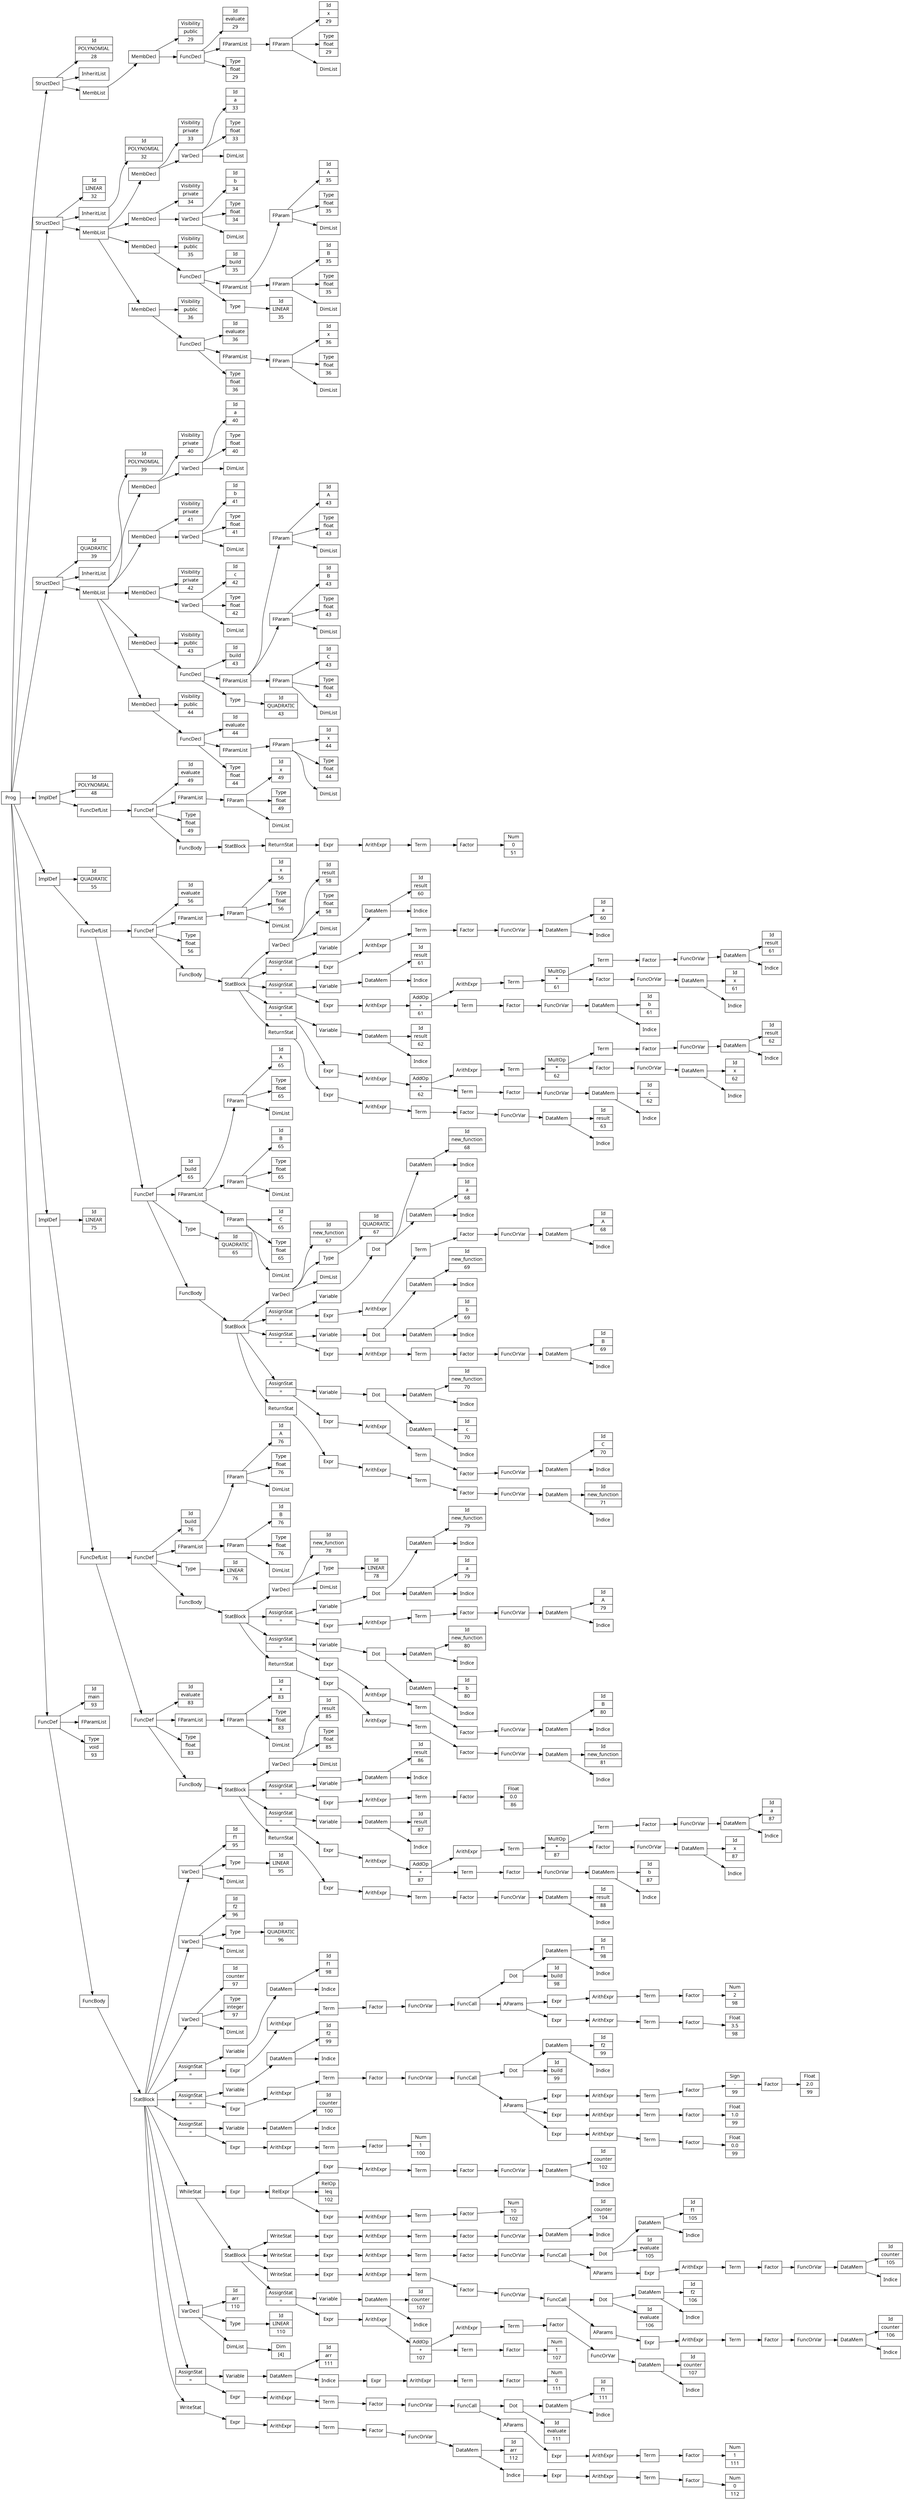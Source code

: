 digraph AST {
node [shape=record];
node [fontname=Sans];charset="UTF-8" splines=true splines=spline rankdir =LR
1240 -> 590 -> 577;
577[label="Id | POLYNOMIAL | 28"]
590 -> 578;
578[label="InheritList"]
590 -> 589 -> 588 -> 579;
579[label="Visibility | public | 29"]
588 -> 587 -> 580;
580[label="Id | evaluate | 29"]
587 -> 585 -> 584 -> 581;
581[label="Id | x | 29"]
584 -> 582;
582[label="Type | float | 29"]
584 -> 583;
583[label="DimList"]
584[label="FParam"];
585[label="FParamList"];
587 -> 586;
586[label="Type | float | 29"]
587[label="FuncDecl"];
588[label="MembDecl"];
589[label="MembList"];
590[label="StructDecl"];
1240 -> 632 -> 591;
591[label="Id | LINEAR | 32"]
632 -> 593 -> 592;
592[label="Id | POLYNOMIAL | 32"]
593[label="InheritList"];
632 -> 631 -> 599 -> 594;
594[label="Visibility | private | 33"]
599 -> 598 -> 595;
595[label="Id | a | 33"]
598 -> 596;
596[label="Type | float | 33"]
598 -> 597;
597[label="DimList"]
598[label="VarDecl"];
599[label="MembDecl"];
631 -> 605 -> 600;
600[label="Visibility | private | 34"]
605 -> 604 -> 601;
601[label="Id | b | 34"]
604 -> 602;
602[label="Type | float | 34"]
604 -> 603;
603[label="DimList"]
604[label="VarDecl"];
605[label="MembDecl"];
631 -> 620 -> 606;
606[label="Visibility | public | 35"]
620 -> 619 -> 607;
607[label="Id | build | 35"]
619 -> 616 -> 611 -> 608;
608[label="Id | A | 35"]
611 -> 609;
609[label="Type | float | 35"]
611 -> 610;
610[label="DimList"]
611[label="FParam"];
616 -> 615 -> 612;
612[label="Id | B | 35"]
615 -> 613;
613[label="Type | float | 35"]
615 -> 614;
614[label="DimList"]
615[label="FParam"];
616[label="FParamList"];
619 -> 618 -> 617;
617[label="Id | LINEAR | 35"]
618[label="Type"];
619[label="FuncDecl"];
620[label="MembDecl"];
631 -> 630 -> 621;
621[label="Visibility | public | 36"]
630 -> 629 -> 622;
622[label="Id | evaluate | 36"]
629 -> 627 -> 626 -> 623;
623[label="Id | x | 36"]
626 -> 624;
624[label="Type | float | 36"]
626 -> 625;
625[label="DimList"]
626[label="FParam"];
627[label="FParamList"];
629 -> 628;
628[label="Type | float | 36"]
629[label="FuncDecl"];
630[label="MembDecl"];
631[label="MembList"];
632[label="StructDecl"];
1240 -> 684 -> 633;
633[label="Id | QUADRATIC | 39"]
684 -> 635 -> 634;
634[label="Id | POLYNOMIAL | 39"]
635[label="InheritList"];
684 -> 683 -> 641 -> 636;
636[label="Visibility | private | 40"]
641 -> 640 -> 637;
637[label="Id | a | 40"]
640 -> 638;
638[label="Type | float | 40"]
640 -> 639;
639[label="DimList"]
640[label="VarDecl"];
641[label="MembDecl"];
683 -> 647 -> 642;
642[label="Visibility | private | 41"]
647 -> 646 -> 643;
643[label="Id | b | 41"]
646 -> 644;
644[label="Type | float | 41"]
646 -> 645;
645[label="DimList"]
646[label="VarDecl"];
647[label="MembDecl"];
683 -> 653 -> 648;
648[label="Visibility | private | 42"]
653 -> 652 -> 649;
649[label="Id | c | 42"]
652 -> 650;
650[label="Type | float | 42"]
652 -> 651;
651[label="DimList"]
652[label="VarDecl"];
653[label="MembDecl"];
683 -> 672 -> 654;
654[label="Visibility | public | 43"]
672 -> 671 -> 655;
655[label="Id | build | 43"]
671 -> 668 -> 659 -> 656;
656[label="Id | A | 43"]
659 -> 657;
657[label="Type | float | 43"]
659 -> 658;
658[label="DimList"]
659[label="FParam"];
668 -> 663 -> 660;
660[label="Id | B | 43"]
663 -> 661;
661[label="Type | float | 43"]
663 -> 662;
662[label="DimList"]
663[label="FParam"];
668 -> 667 -> 664;
664[label="Id | C | 43"]
667 -> 665;
665[label="Type | float | 43"]
667 -> 666;
666[label="DimList"]
667[label="FParam"];
668[label="FParamList"];
671 -> 670 -> 669;
669[label="Id | QUADRATIC | 43"]
670[label="Type"];
671[label="FuncDecl"];
672[label="MembDecl"];
683 -> 682 -> 673;
673[label="Visibility | public | 44"]
682 -> 681 -> 674;
674[label="Id | evaluate | 44"]
681 -> 679 -> 678 -> 675;
675[label="Id | x | 44"]
678 -> 676;
676[label="Type | float | 44"]
678 -> 677;
677[label="DimList"]
678[label="FParam"];
679[label="FParamList"];
681 -> 680;
680[label="Type | float | 44"]
681[label="FuncDecl"];
682[label="MembDecl"];
683[label="MembList"];
684[label="StructDecl"];
1240 -> 703 -> 685;
685[label="Id | POLYNOMIAL | 48"]
703 -> 702 -> 701 -> 686;
686[label="Id | evaluate | 49"]
701 -> 691 -> 690 -> 687;
687[label="Id | x | 49"]
690 -> 688;
688[label="Type | float | 49"]
690 -> 689;
689[label="DimList"]
690[label="FParam"];
691[label="FParamList"];
701 -> 692;
692[label="Type | float | 49"]
701 -> 700 -> 699 -> 698 -> 697 -> 696 -> 695 -> 694 -> 693;
693[label="Num | 0 | 51"]
694[label="Factor"];
695[label="Term"];
696[label="ArithExpr"];
697[label="Expr"];
698[label="ReturnStat"];
699[label="StatBlock"];
700[label="FuncBody"];
701[label="FuncDef"];
702[label="FuncDefList"];
703[label="ImplDef"];
1240 -> 882 -> 704;
704[label="Id | QUADRATIC | 55"]
882 -> 881 -> 796 -> 705;
705[label="Id | evaluate | 56"]
796 -> 710 -> 709 -> 706;
706[label="Id | x | 56"]
709 -> 707;
707[label="Type | float | 56"]
709 -> 708;
708[label="DimList"]
709[label="FParam"];
710[label="FParamList"];
796 -> 711;
711[label="Type | float | 56"]
796 -> 795 -> 794 -> 715 -> 712;
712[label="Id | result | 58"]
715 -> 713;
713[label="Type | float | 58"]
715 -> 714;
714[label="DimList"]
715[label="VarDecl"];
794 -> 728 -> 719 -> 718 -> 716;
716[label="Id | result | 60"]
718 -> 717;
717[label="Indice"]
718[label="DataMem"];
719[label="Variable"];
728 -> 727 -> 726 -> 725 -> 724 -> 723 -> 722 -> 720;
720[label="Id | a | 60"]
722 -> 721;
721[label="Indice"]
722[label="DataMem"];
723[label="FuncOrVar"];
724[label="Factor"];
725[label="Term"];
726[label="ArithExpr"];
727[label="Expr"];
728[label="AssignStat | ="];
794 -> 756 -> 732 -> 731 -> 729;
729[label="Id | result | 61"]
731 -> 730;
730[label="Indice"]
731[label="DataMem"];
732[label="Variable"];
756 -> 755 -> 754 -> 747 -> 746 -> 745 -> 739 -> 738 -> 737 -> 736 -> 735 -> 733;
733[label="Id | result | 61"]
735 -> 734;
734[label="Indice"]
735[label="DataMem"];
736[label="FuncOrVar"];
737[label="Factor"];
738[label="Term"];
739 -> 744 -> 743 -> 742 -> 740;
740[label="Id | x | 61"]
742 -> 741;
741[label="Indice"]
742[label="DataMem"];
743[label="FuncOrVar"];
744[label="Factor"];
739[label="MultOp | * | 61"];
745[label="Term"];
746[label="ArithExpr"];
747 -> 753 -> 752 -> 751 -> 750 -> 748;
748[label="Id | b | 61"]
750 -> 749;
749[label="Indice"]
750[label="DataMem"];
751[label="FuncOrVar"];
752[label="Factor"];
753[label="Term"];
747[label="AddOp | + | 61"];
754[label="ArithExpr"];
755[label="Expr"];
756[label="AssignStat | ="];
794 -> 784 -> 760 -> 759 -> 757;
757[label="Id | result | 62"]
759 -> 758;
758[label="Indice"]
759[label="DataMem"];
760[label="Variable"];
784 -> 783 -> 782 -> 775 -> 774 -> 773 -> 767 -> 766 -> 765 -> 764 -> 763 -> 761;
761[label="Id | result | 62"]
763 -> 762;
762[label="Indice"]
763[label="DataMem"];
764[label="FuncOrVar"];
765[label="Factor"];
766[label="Term"];
767 -> 772 -> 771 -> 770 -> 768;
768[label="Id | x | 62"]
770 -> 769;
769[label="Indice"]
770[label="DataMem"];
771[label="FuncOrVar"];
772[label="Factor"];
767[label="MultOp | * | 62"];
773[label="Term"];
774[label="ArithExpr"];
775 -> 781 -> 780 -> 779 -> 778 -> 776;
776[label="Id | c | 62"]
778 -> 777;
777[label="Indice"]
778[label="DataMem"];
779[label="FuncOrVar"];
780[label="Factor"];
781[label="Term"];
775[label="AddOp | + | 62"];
782[label="ArithExpr"];
783[label="Expr"];
784[label="AssignStat | ="];
794 -> 793 -> 792 -> 791 -> 790 -> 789 -> 788 -> 787 -> 785;
785[label="Id | result | 63"]
787 -> 786;
786[label="Indice"]
787[label="DataMem"];
788[label="FuncOrVar"];
789[label="Factor"];
790[label="Term"];
791[label="ArithExpr"];
792[label="Expr"];
793[label="ReturnStat"];
794[label="StatBlock"];
795[label="FuncBody"];
796[label="FuncDef"];
881 -> 880 -> 797;
797[label="Id | build | 65"]
880 -> 810 -> 801 -> 798;
798[label="Id | A | 65"]
801 -> 799;
799[label="Type | float | 65"]
801 -> 800;
800[label="DimList"]
801[label="FParam"];
810 -> 805 -> 802;
802[label="Id | B | 65"]
805 -> 803;
803[label="Type | float | 65"]
805 -> 804;
804[label="DimList"]
805[label="FParam"];
810 -> 809 -> 806;
806[label="Id | C | 65"]
809 -> 807;
807[label="Type | float | 65"]
809 -> 808;
808[label="DimList"]
809[label="FParam"];
810[label="FParamList"];
880 -> 812 -> 811;
811[label="Id | QUADRATIC | 65"]
812[label="Type"];
880 -> 879 -> 878 -> 817 -> 813;
813[label="Id | new_function | 67"]
817 -> 815 -> 814;
814[label="Id | QUADRATIC | 67"]
815[label="Type"];
817 -> 816;
816[label="DimList"]
817[label="VarDecl"];
878 -> 834 -> 825 -> 824 -> 820 -> 818;
818[label="Id | new_function | 68"]
820 -> 819;
819[label="Indice"]
820[label="DataMem"];
824 -> 823 -> 821;
821[label="Id | a | 68"]
823 -> 822;
822[label="Indice"]
823[label="DataMem"];
824[label="Dot"];
825[label="Variable"];
834 -> 833 -> 832 -> 831 -> 830 -> 829 -> 828 -> 826;
826[label="Id | A | 68"]
828 -> 827;
827[label="Indice"]
828[label="DataMem"];
829[label="FuncOrVar"];
830[label="Factor"];
831[label="Term"];
832[label="ArithExpr"];
833[label="Expr"];
834[label="AssignStat | ="];
878 -> 851 -> 842 -> 841 -> 837 -> 835;
835[label="Id | new_function | 69"]
837 -> 836;
836[label="Indice"]
837[label="DataMem"];
841 -> 840 -> 838;
838[label="Id | b | 69"]
840 -> 839;
839[label="Indice"]
840[label="DataMem"];
841[label="Dot"];
842[label="Variable"];
851 -> 850 -> 849 -> 848 -> 847 -> 846 -> 845 -> 843;
843[label="Id | B | 69"]
845 -> 844;
844[label="Indice"]
845[label="DataMem"];
846[label="FuncOrVar"];
847[label="Factor"];
848[label="Term"];
849[label="ArithExpr"];
850[label="Expr"];
851[label="AssignStat | ="];
878 -> 868 -> 859 -> 858 -> 854 -> 852;
852[label="Id | new_function | 70"]
854 -> 853;
853[label="Indice"]
854[label="DataMem"];
858 -> 857 -> 855;
855[label="Id | c | 70"]
857 -> 856;
856[label="Indice"]
857[label="DataMem"];
858[label="Dot"];
859[label="Variable"];
868 -> 867 -> 866 -> 865 -> 864 -> 863 -> 862 -> 860;
860[label="Id | C | 70"]
862 -> 861;
861[label="Indice"]
862[label="DataMem"];
863[label="FuncOrVar"];
864[label="Factor"];
865[label="Term"];
866[label="ArithExpr"];
867[label="Expr"];
868[label="AssignStat | ="];
878 -> 877 -> 876 -> 875 -> 874 -> 873 -> 872 -> 871 -> 869;
869[label="Id | new_function | 71"]
871 -> 870;
870[label="Indice"]
871[label="DataMem"];
872[label="FuncOrVar"];
873[label="Factor"];
874[label="Term"];
875[label="ArithExpr"];
876[label="Expr"];
877[label="ReturnStat"];
878[label="StatBlock"];
879[label="FuncBody"];
880[label="FuncDef"];
881[label="FuncDefList"];
882[label="ImplDef"];
1240 -> 1009 -> 883;
883[label="Id | LINEAR | 75"]
1009 -> 1008 -> 946 -> 884;
884[label="Id | build | 76"]
946 -> 893 -> 888 -> 885;
885[label="Id | A | 76"]
888 -> 886;
886[label="Type | float | 76"]
888 -> 887;
887[label="DimList"]
888[label="FParam"];
893 -> 892 -> 889;
889[label="Id | B | 76"]
892 -> 890;
890[label="Type | float | 76"]
892 -> 891;
891[label="DimList"]
892[label="FParam"];
893[label="FParamList"];
946 -> 895 -> 894;
894[label="Id | LINEAR | 76"]
895[label="Type"];
946 -> 945 -> 944 -> 900 -> 896;
896[label="Id | new_function | 78"]
900 -> 898 -> 897;
897[label="Id | LINEAR | 78"]
898[label="Type"];
900 -> 899;
899[label="DimList"]
900[label="VarDecl"];
944 -> 917 -> 908 -> 907 -> 903 -> 901;
901[label="Id | new_function | 79"]
903 -> 902;
902[label="Indice"]
903[label="DataMem"];
907 -> 906 -> 904;
904[label="Id | a | 79"]
906 -> 905;
905[label="Indice"]
906[label="DataMem"];
907[label="Dot"];
908[label="Variable"];
917 -> 916 -> 915 -> 914 -> 913 -> 912 -> 911 -> 909;
909[label="Id | A | 79"]
911 -> 910;
910[label="Indice"]
911[label="DataMem"];
912[label="FuncOrVar"];
913[label="Factor"];
914[label="Term"];
915[label="ArithExpr"];
916[label="Expr"];
917[label="AssignStat | ="];
944 -> 934 -> 925 -> 924 -> 920 -> 918;
918[label="Id | new_function | 80"]
920 -> 919;
919[label="Indice"]
920[label="DataMem"];
924 -> 923 -> 921;
921[label="Id | b | 80"]
923 -> 922;
922[label="Indice"]
923[label="DataMem"];
924[label="Dot"];
925[label="Variable"];
934 -> 933 -> 932 -> 931 -> 930 -> 929 -> 928 -> 926;
926[label="Id | B | 80"]
928 -> 927;
927[label="Indice"]
928[label="DataMem"];
929[label="FuncOrVar"];
930[label="Factor"];
931[label="Term"];
932[label="ArithExpr"];
933[label="Expr"];
934[label="AssignStat | ="];
944 -> 943 -> 942 -> 941 -> 940 -> 939 -> 938 -> 937 -> 935;
935[label="Id | new_function | 81"]
937 -> 936;
936[label="Indice"]
937[label="DataMem"];
938[label="FuncOrVar"];
939[label="Factor"];
940[label="Term"];
941[label="ArithExpr"];
942[label="Expr"];
943[label="ReturnStat"];
944[label="StatBlock"];
945[label="FuncBody"];
946[label="FuncDef"];
1008 -> 1007 -> 947;
947[label="Id | evaluate | 83"]
1007 -> 952 -> 951 -> 948;
948[label="Id | x | 83"]
951 -> 949;
949[label="Type | float | 83"]
951 -> 950;
950[label="DimList"]
951[label="FParam"];
952[label="FParamList"];
1007 -> 953;
953[label="Type | float | 83"]
1007 -> 1006 -> 1005 -> 957 -> 954;
954[label="Id | result | 85"]
957 -> 955;
955[label="Type | float | 85"]
957 -> 956;
956[label="DimList"]
957[label="VarDecl"];
1005 -> 967 -> 961 -> 960 -> 958;
958[label="Id | result | 86"]
960 -> 959;
959[label="Indice"]
960[label="DataMem"];
961[label="Variable"];
967 -> 966 -> 965 -> 964 -> 963 -> 962;
962[label="Float | 0.0 | 86"]
963[label="Factor"];
964[label="Term"];
965[label="ArithExpr"];
966[label="Expr"];
967[label="AssignStat | ="];
1005 -> 995 -> 971 -> 970 -> 968;
968[label="Id | result | 87"]
970 -> 969;
969[label="Indice"]
970[label="DataMem"];
971[label="Variable"];
995 -> 994 -> 993 -> 986 -> 985 -> 984 -> 978 -> 977 -> 976 -> 975 -> 974 -> 972;
972[label="Id | a | 87"]
974 -> 973;
973[label="Indice"]
974[label="DataMem"];
975[label="FuncOrVar"];
976[label="Factor"];
977[label="Term"];
978 -> 983 -> 982 -> 981 -> 979;
979[label="Id | x | 87"]
981 -> 980;
980[label="Indice"]
981[label="DataMem"];
982[label="FuncOrVar"];
983[label="Factor"];
978[label="MultOp | * | 87"];
984[label="Term"];
985[label="ArithExpr"];
986 -> 992 -> 991 -> 990 -> 989 -> 987;
987[label="Id | b | 87"]
989 -> 988;
988[label="Indice"]
989[label="DataMem"];
990[label="FuncOrVar"];
991[label="Factor"];
992[label="Term"];
986[label="AddOp | + | 87"];
993[label="ArithExpr"];
994[label="Expr"];
995[label="AssignStat | ="];
1005 -> 1004 -> 1003 -> 1002 -> 1001 -> 1000 -> 999 -> 998 -> 996;
996[label="Id | result | 88"]
998 -> 997;
997[label="Indice"]
998[label="DataMem"];
999[label="FuncOrVar"];
1000[label="Factor"];
1001[label="Term"];
1002[label="ArithExpr"];
1003[label="Expr"];
1004[label="ReturnStat"];
1005[label="StatBlock"];
1006[label="FuncBody"];
1007[label="FuncDef"];
1008[label="FuncDefList"];
1009[label="ImplDef"];
1240 -> 1239 -> 1010;
1010[label="Id | main | 93"]
1239 -> 1011;
1011[label="FParamList"]
1239 -> 1012;
1012[label="Type | void | 93"]
1239 -> 1238 -> 1237 -> 1017 -> 1013;
1013[label="Id | f1 | 95"]
1017 -> 1015 -> 1014;
1014[label="Id | LINEAR | 95"]
1015[label="Type"];
1017 -> 1016;
1016[label="DimList"]
1017[label="VarDecl"];
1237 -> 1022 -> 1018;
1018[label="Id | f2 | 96"]
1022 -> 1020 -> 1019;
1019[label="Id | QUADRATIC | 96"]
1020[label="Type"];
1022 -> 1021;
1021[label="DimList"]
1022[label="VarDecl"];
1237 -> 1026 -> 1023;
1023[label="Id | counter | 97"]
1026 -> 1024;
1024[label="Type | integer | 97"]
1026 -> 1025;
1025[label="DimList"]
1026[label="VarDecl"];
1237 -> 1054 -> 1030 -> 1029 -> 1027;
1027[label="Id | f1 | 98"]
1029 -> 1028;
1028[label="Indice"]
1029[label="DataMem"];
1030[label="Variable"];
1054 -> 1053 -> 1052 -> 1051 -> 1050 -> 1049 -> 1048 -> 1035 -> 1033 -> 1031;
1031[label="Id | f1 | 98"]
1033 -> 1032;
1032[label="Indice"]
1033[label="DataMem"];
1035 -> 1034;
1034[label="Id | build | 98"]
1035[label="Dot"];
1048 -> 1047 -> 1041 -> 1040 -> 1039 -> 1038 -> 1037;
1037[label="Num | 2 | 98"]
1038[label="Factor"];
1039[label="Term"];
1040[label="ArithExpr"];
1041[label="Expr"];
1047 -> 1046 -> 1045 -> 1044 -> 1043 -> 1042;
1042[label="Float | 3.5 | 98"]
1043[label="Factor"];
1044[label="Term"];
1045[label="ArithExpr"];
1046[label="Expr"];
1047[label="AParams"];
1048[label="FuncCall"];
1049[label="FuncOrVar"];
1050[label="Factor"];
1051[label="Term"];
1052[label="ArithExpr"];
1053[label="Expr"];
1054[label="AssignStat | ="];
1237 -> 1089 -> 1058 -> 1057 -> 1055;
1055[label="Id | f2 | 99"]
1057 -> 1056;
1056[label="Indice"]
1057[label="DataMem"];
1058[label="Variable"];
1089 -> 1088 -> 1087 -> 1086 -> 1085 -> 1084 -> 1083 -> 1063 -> 1061 -> 1059;
1059[label="Id | f2 | 99"]
1061 -> 1060;
1060[label="Indice"]
1061[label="DataMem"];
1063 -> 1062;
1062[label="Id | build | 99"]
1063[label="Dot"];
1083 -> 1082 -> 1071 -> 1070 -> 1069 -> 1068 -> 1065 -> 1067 -> 1066;
1066[label="Float | 2.0 | 99"]
1067[label="Factor"];
1065[label="Sign | - | 99"];
1068[label="Factor"];
1069[label="Term"];
1070[label="ArithExpr"];
1071[label="Expr"];
1082 -> 1076 -> 1075 -> 1074 -> 1073 -> 1072;
1072[label="Float | 1.0 | 99"]
1073[label="Factor"];
1074[label="Term"];
1075[label="ArithExpr"];
1076[label="Expr"];
1082 -> 1081 -> 1080 -> 1079 -> 1078 -> 1077;
1077[label="Float | 0.0 | 99"]
1078[label="Factor"];
1079[label="Term"];
1080[label="ArithExpr"];
1081[label="Expr"];
1082[label="AParams"];
1083[label="FuncCall"];
1084[label="FuncOrVar"];
1085[label="Factor"];
1086[label="Term"];
1087[label="ArithExpr"];
1088[label="Expr"];
1089[label="AssignStat | ="];
1237 -> 1099 -> 1093 -> 1092 -> 1090;
1090[label="Id | counter | 100"]
1092 -> 1091;
1091[label="Indice"]
1092[label="DataMem"];
1093[label="Variable"];
1099 -> 1098 -> 1097 -> 1096 -> 1095 -> 1094;
1094[label="Num | 1 | 100"]
1095[label="Factor"];
1096[label="Term"];
1097[label="ArithExpr"];
1098[label="Expr"];
1099[label="AssignStat | ="];
1237 -> 1188 -> 1115 -> 1114 -> 1107 -> 1106 -> 1105 -> 1104 -> 1103 -> 1102 -> 1100;
1100[label="Id | counter | 102"]
1102 -> 1101;
1101[label="Indice"]
1102[label="DataMem"];
1103[label="FuncOrVar"];
1104[label="Factor"];
1105[label="Term"];
1106[label="ArithExpr"];
1107[label="Expr"];
1114 -> 1108;
1108[label="RelOp | leq | 102"]
1114 -> 1113 -> 1112 -> 1111 -> 1110 -> 1109;
1109[label="Num | 10 | 102"]
1110[label="Factor"];
1111[label="Term"];
1112[label="ArithExpr"];
1113[label="Expr"];
1114[label="RelExpr"];
1115[label="Expr"];
1188 -> 1187 -> 1124 -> 1123 -> 1122 -> 1121 -> 1120 -> 1119 -> 1118 -> 1116;
1116[label="Id | counter | 104"]
1118 -> 1117;
1117[label="Indice"]
1118[label="DataMem"];
1119[label="FuncOrVar"];
1120[label="Factor"];
1121[label="Term"];
1122[label="ArithExpr"];
1123[label="Expr"];
1124[label="WriteStat"];
1187 -> 1146 -> 1145 -> 1144 -> 1143 -> 1142 -> 1141 -> 1140 -> 1129 -> 1127 -> 1125;
1125[label="Id | f1 | 105"]
1127 -> 1126;
1126[label="Indice"]
1127[label="DataMem"];
1129 -> 1128;
1128[label="Id | evaluate | 105"]
1129[label="Dot"];
1140 -> 1139 -> 1138 -> 1137 -> 1136 -> 1135 -> 1134 -> 1133 -> 1131;
1131[label="Id | counter | 105"]
1133 -> 1132;
1132[label="Indice"]
1133[label="DataMem"];
1134[label="FuncOrVar"];
1135[label="Factor"];
1136[label="Term"];
1137[label="ArithExpr"];
1138[label="Expr"];
1139[label="AParams"];
1140[label="FuncCall"];
1141[label="FuncOrVar"];
1142[label="Factor"];
1143[label="Term"];
1144[label="ArithExpr"];
1145[label="Expr"];
1146[label="WriteStat"];
1187 -> 1168 -> 1167 -> 1166 -> 1165 -> 1164 -> 1163 -> 1162 -> 1151 -> 1149 -> 1147;
1147[label="Id | f2 | 106"]
1149 -> 1148;
1148[label="Indice"]
1149[label="DataMem"];
1151 -> 1150;
1150[label="Id | evaluate | 106"]
1151[label="Dot"];
1162 -> 1161 -> 1160 -> 1159 -> 1158 -> 1157 -> 1156 -> 1155 -> 1153;
1153[label="Id | counter | 106"]
1155 -> 1154;
1154[label="Indice"]
1155[label="DataMem"];
1156[label="FuncOrVar"];
1157[label="Factor"];
1158[label="Term"];
1159[label="ArithExpr"];
1160[label="Expr"];
1161[label="AParams"];
1162[label="FuncCall"];
1163[label="FuncOrVar"];
1164[label="Factor"];
1165[label="Term"];
1166[label="ArithExpr"];
1167[label="Expr"];
1168[label="WriteStat"];
1187 -> 1186 -> 1172 -> 1171 -> 1169;
1169[label="Id | counter | 107"]
1171 -> 1170;
1170[label="Indice"]
1171[label="DataMem"];
1172[label="Variable"];
1186 -> 1185 -> 1184 -> 1180 -> 1179 -> 1178 -> 1177 -> 1176 -> 1175 -> 1173;
1173[label="Id | counter | 107"]
1175 -> 1174;
1174[label="Indice"]
1175[label="DataMem"];
1176[label="FuncOrVar"];
1177[label="Factor"];
1178[label="Term"];
1179[label="ArithExpr"];
1180 -> 1183 -> 1182 -> 1181;
1181[label="Num | 1 | 107"]
1182[label="Factor"];
1183[label="Term"];
1180[label="AddOp | + | 107"];
1184[label="ArithExpr"];
1185[label="Expr"];
1186[label="AssignStat | ="];
1187[label="StatBlock"];
1188[label="WhileStat"];
1237 -> 1194 -> 1189;
1189[label="Id | arr | 110"]
1194 -> 1191 -> 1190;
1190[label="Id | LINEAR | 110"]
1191[label="Type"];
1194 -> 1193 -> 1192;
1192[label="Dim | [4]"]
1193[label="DimList"];
1194[label="VarDecl"];
1237 -> 1222 -> 1203 -> 1202 -> 1195;
1195[label="Id | arr | 111"]
1202 -> 1201 -> 1200 -> 1199 -> 1198 -> 1197 -> 1196;
1196[label="Num | 0 | 111"]
1197[label="Factor"];
1198[label="Term"];
1199[label="ArithExpr"];
1200[label="Expr"];
1201[label="Indice"];
1202[label="DataMem"];
1203[label="Variable"];
1222 -> 1221 -> 1220 -> 1219 -> 1218 -> 1217 -> 1216 -> 1208 -> 1206 -> 1204;
1204[label="Id | f1 | 111"]
1206 -> 1205;
1205[label="Indice"]
1206[label="DataMem"];
1208 -> 1207;
1207[label="Id | evaluate | 111"]
1208[label="Dot"];
1216 -> 1215 -> 1214 -> 1213 -> 1212 -> 1211 -> 1210;
1210[label="Num | 1 | 111"]
1211[label="Factor"];
1212[label="Term"];
1213[label="ArithExpr"];
1214[label="Expr"];
1215[label="AParams"];
1216[label="FuncCall"];
1217[label="FuncOrVar"];
1218[label="Factor"];
1219[label="Term"];
1220[label="ArithExpr"];
1221[label="Expr"];
1222[label="AssignStat | ="];
1237 -> 1236 -> 1235 -> 1234 -> 1233 -> 1232 -> 1231 -> 1230 -> 1223;
1223[label="Id | arr | 112"]
1230 -> 1229 -> 1228 -> 1227 -> 1226 -> 1225 -> 1224;
1224[label="Num | 0 | 112"]
1225[label="Factor"];
1226[label="Term"];
1227[label="ArithExpr"];
1228[label="Expr"];
1229[label="Indice"];
1230[label="DataMem"];
1231[label="FuncOrVar"];
1232[label="Factor"];
1233[label="Term"];
1234[label="ArithExpr"];
1235[label="Expr"];
1236[label="WriteStat"];
1237[label="StatBlock"];
1238[label="FuncBody"];
1239[label="FuncDef"];
1240[label="Prog"];
}